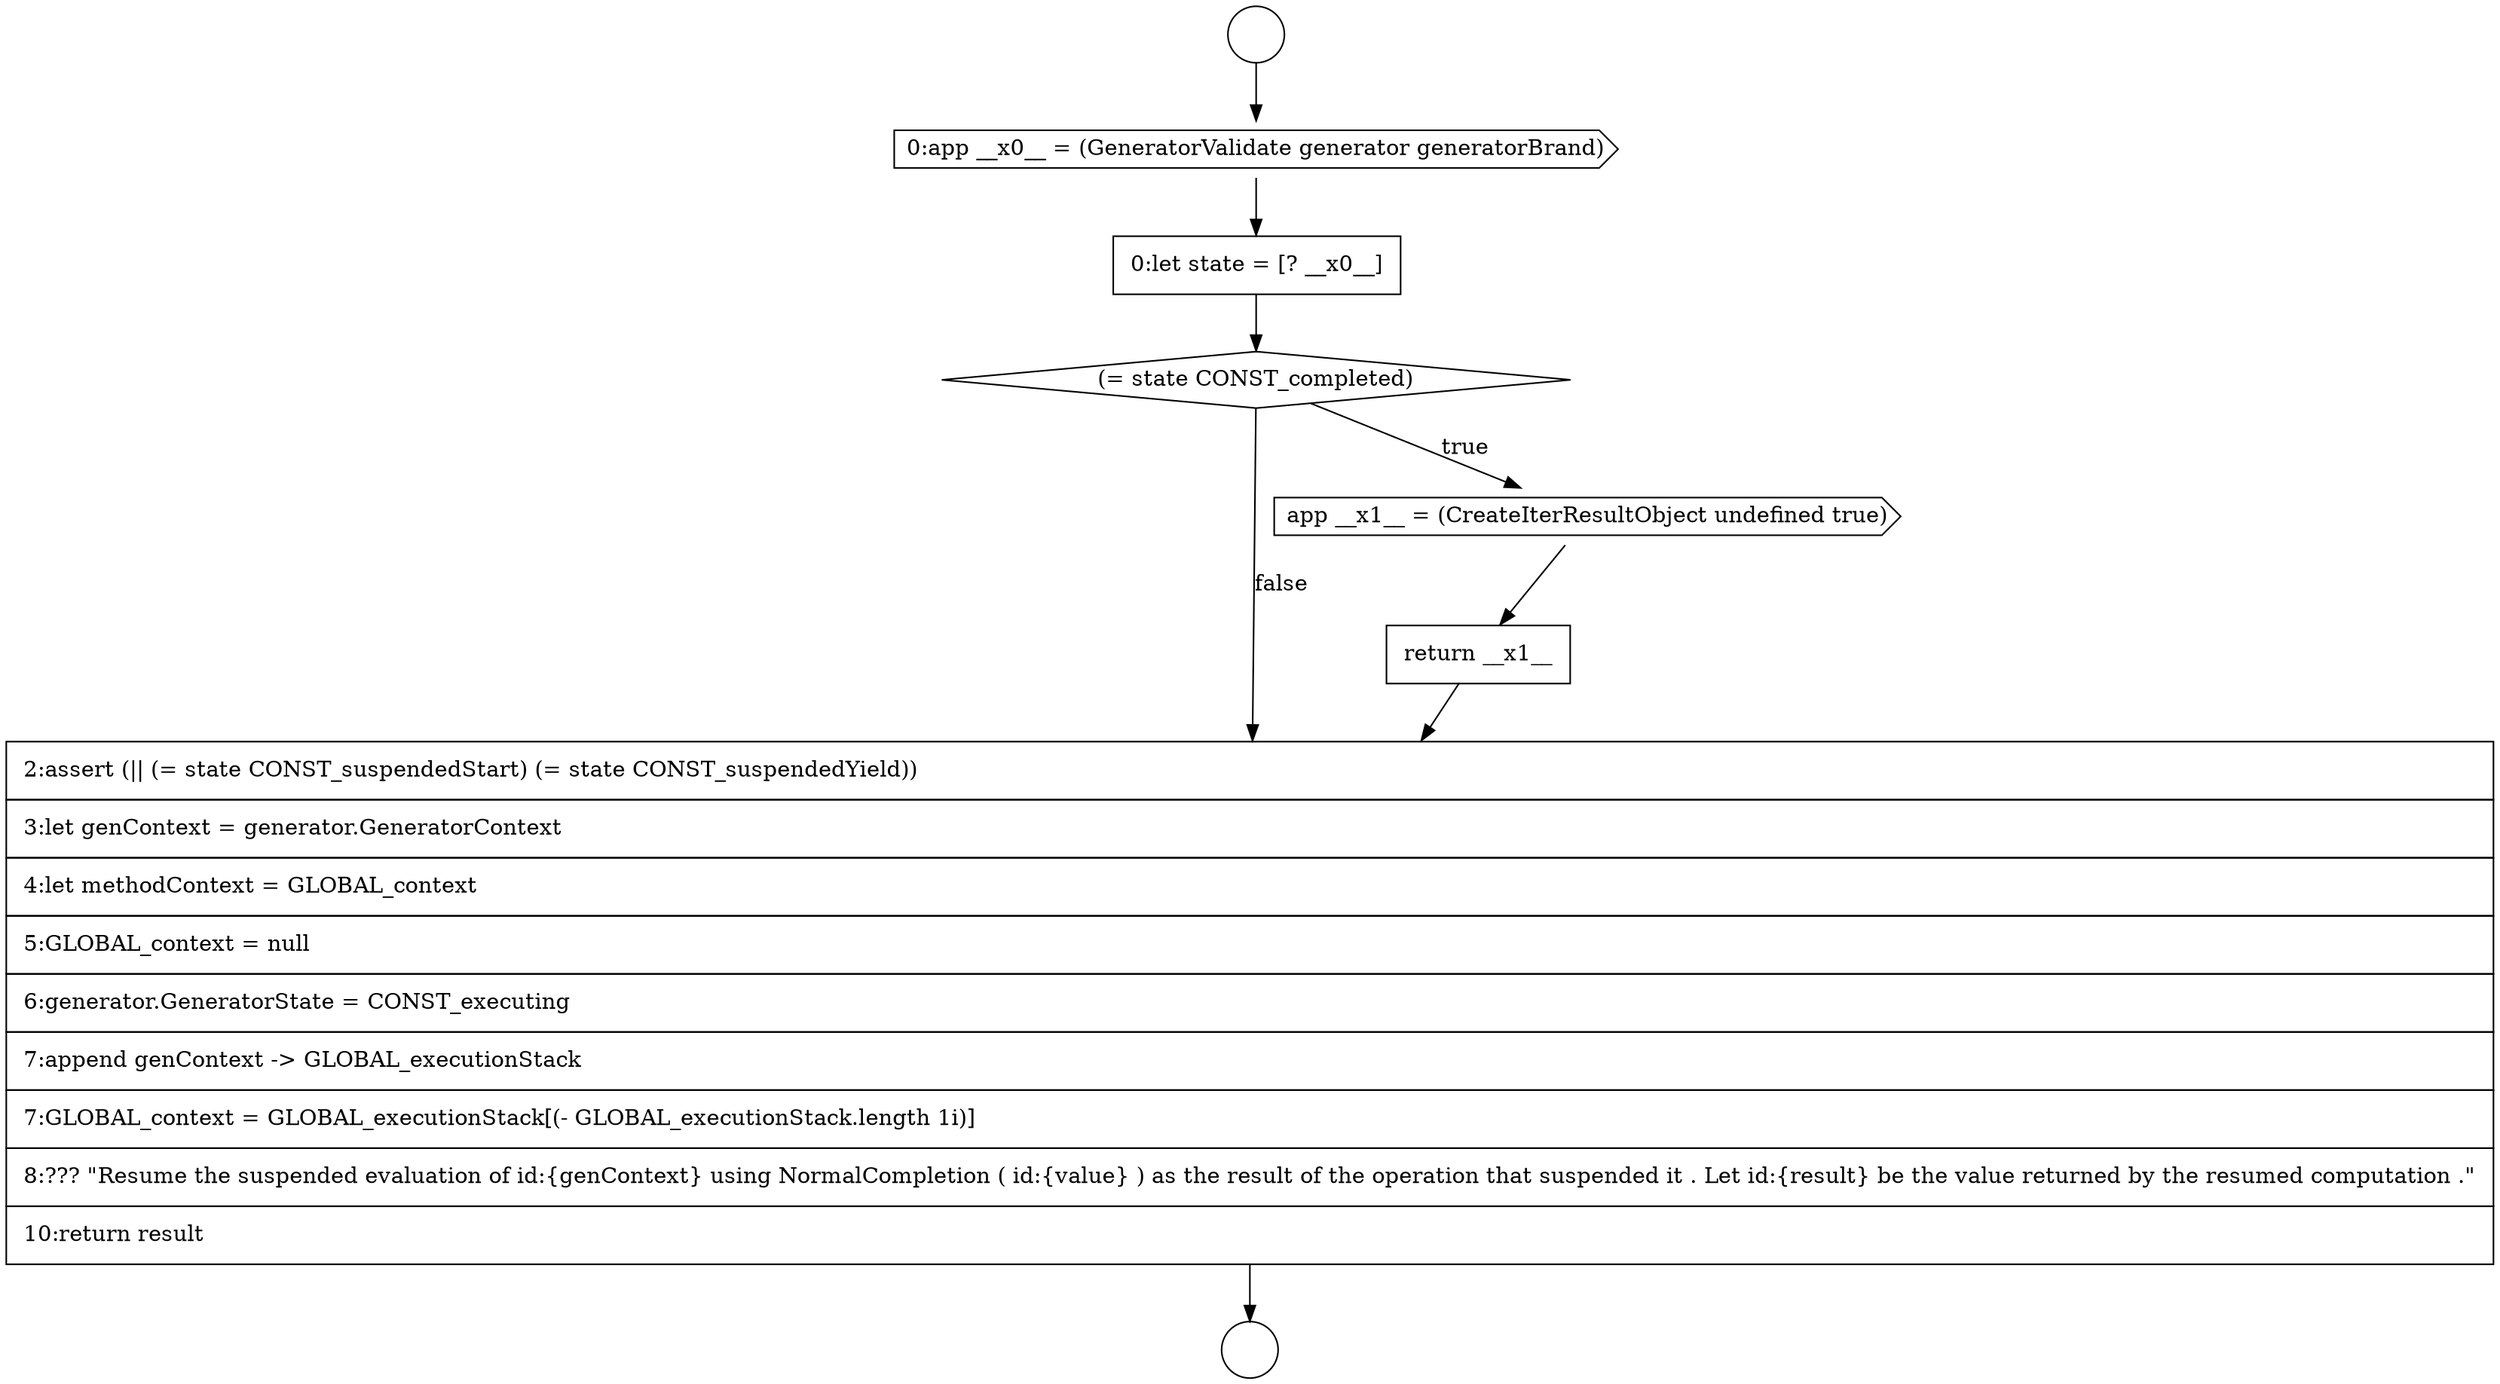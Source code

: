 digraph {
  node19204 [shape=none, margin=0, label=<<font color="black">
    <table border="0" cellborder="1" cellspacing="0" cellpadding="10">
      <tr><td align="left">2:assert (|| (= state CONST_suspendedStart) (= state CONST_suspendedYield))</td></tr>
      <tr><td align="left">3:let genContext = generator.GeneratorContext</td></tr>
      <tr><td align="left">4:let methodContext = GLOBAL_context</td></tr>
      <tr><td align="left">5:GLOBAL_context = null</td></tr>
      <tr><td align="left">6:generator.GeneratorState = CONST_executing</td></tr>
      <tr><td align="left">7:append genContext -&gt; GLOBAL_executionStack</td></tr>
      <tr><td align="left">7:GLOBAL_context = GLOBAL_executionStack[(- GLOBAL_executionStack.length 1i)]</td></tr>
      <tr><td align="left">8:??? &quot;Resume the suspended evaluation of id:{genContext} using NormalCompletion ( id:{value} ) as the result of the operation that suspended it . Let id:{result} be the value returned by the resumed computation .&quot;</td></tr>
      <tr><td align="left">10:return result</td></tr>
    </table>
  </font>> color="black" fillcolor="white" style=filled]
  node19197 [shape=circle label=" " color="black" fillcolor="white" style=filled]
  node19201 [shape=diamond, label=<<font color="black">(= state CONST_completed)</font>> color="black" fillcolor="white" style=filled]
  node19203 [shape=none, margin=0, label=<<font color="black">
    <table border="0" cellborder="1" cellspacing="0" cellpadding="10">
      <tr><td align="left">return __x1__</td></tr>
    </table>
  </font>> color="black" fillcolor="white" style=filled]
  node19198 [shape=circle label=" " color="black" fillcolor="white" style=filled]
  node19202 [shape=cds, label=<<font color="black">app __x1__ = (CreateIterResultObject undefined true)</font>> color="black" fillcolor="white" style=filled]
  node19199 [shape=cds, label=<<font color="black">0:app __x0__ = (GeneratorValidate generator generatorBrand)</font>> color="black" fillcolor="white" style=filled]
  node19200 [shape=none, margin=0, label=<<font color="black">
    <table border="0" cellborder="1" cellspacing="0" cellpadding="10">
      <tr><td align="left">0:let state = [? __x0__]</td></tr>
    </table>
  </font>> color="black" fillcolor="white" style=filled]
  node19200 -> node19201 [ color="black"]
  node19201 -> node19202 [label=<<font color="black">true</font>> color="black"]
  node19201 -> node19204 [label=<<font color="black">false</font>> color="black"]
  node19202 -> node19203 [ color="black"]
  node19204 -> node19198 [ color="black"]
  node19199 -> node19200 [ color="black"]
  node19203 -> node19204 [ color="black"]
  node19197 -> node19199 [ color="black"]
}
